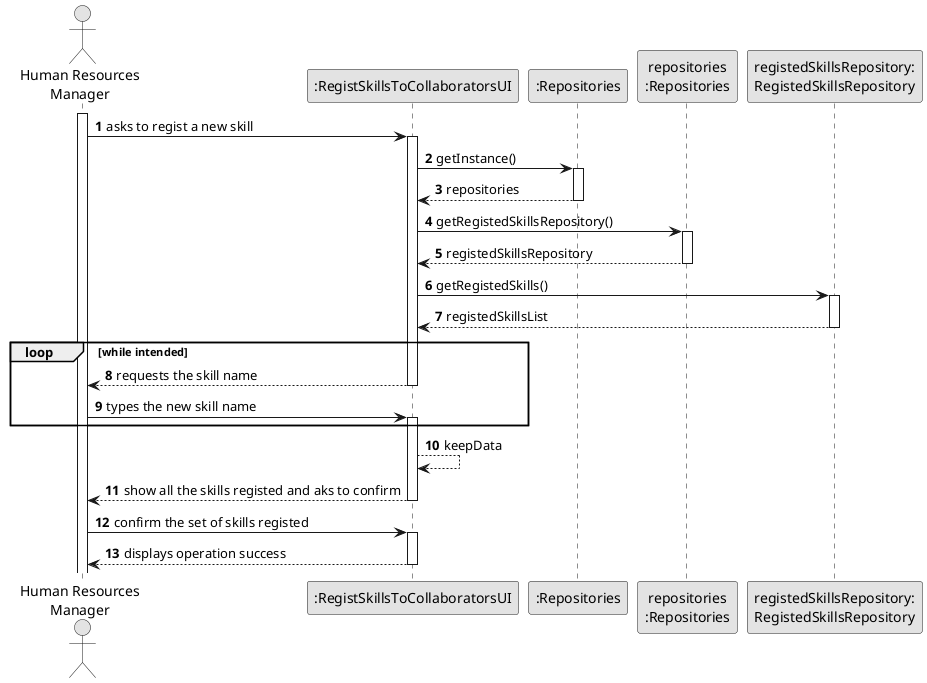 @startuml
skinparam monochrome true
skinparam packageStyle rectangle
skinparam shadowing false

actor "Human Resources\nManager" as HRM
participant ":RegistSkillsToCollaboratorsUI" as UI
participant ":Repositories" as RepositorySingleton
participant "repositories\n:Repositories" as PLAT
participant "registedSkillsRepository:\nRegistedSkillsRepository" as RegistedSkillsRepository

autonumber 1

activate HRM

    HRM -> UI : asks to regist a new skill
    activate UI

        UI -> RepositorySingleton : getInstance()
        activate RepositorySingleton

            RepositorySingleton --> UI: repositories
        deactivate RepositorySingleton

        UI -> PLAT : getRegistedSkillsRepository()
        activate PLAT

            PLAT --> UI: registedSkillsRepository
        deactivate PLAT

        UI -> RegistedSkillsRepository : getRegistedSkills()
        activate RegistedSkillsRepository

            RegistedSkillsRepository --> UI : registedSkillsList
        deactivate RegistedSkillsRepository

    loop while intended
            UI --> HRM : requests the skill name
        deactivate UI

        HRM -> UI : types the new skill name
        activate UI
    end

        UI --> UI: keepData

        UI --> HRM : show all the skills registed and aks to confirm
    deactivate UI

    HRM -> UI : confirm the set of skills registed
    activate UI

    UI --> HRM : displays operation success
    deactivate UI


@enduml

